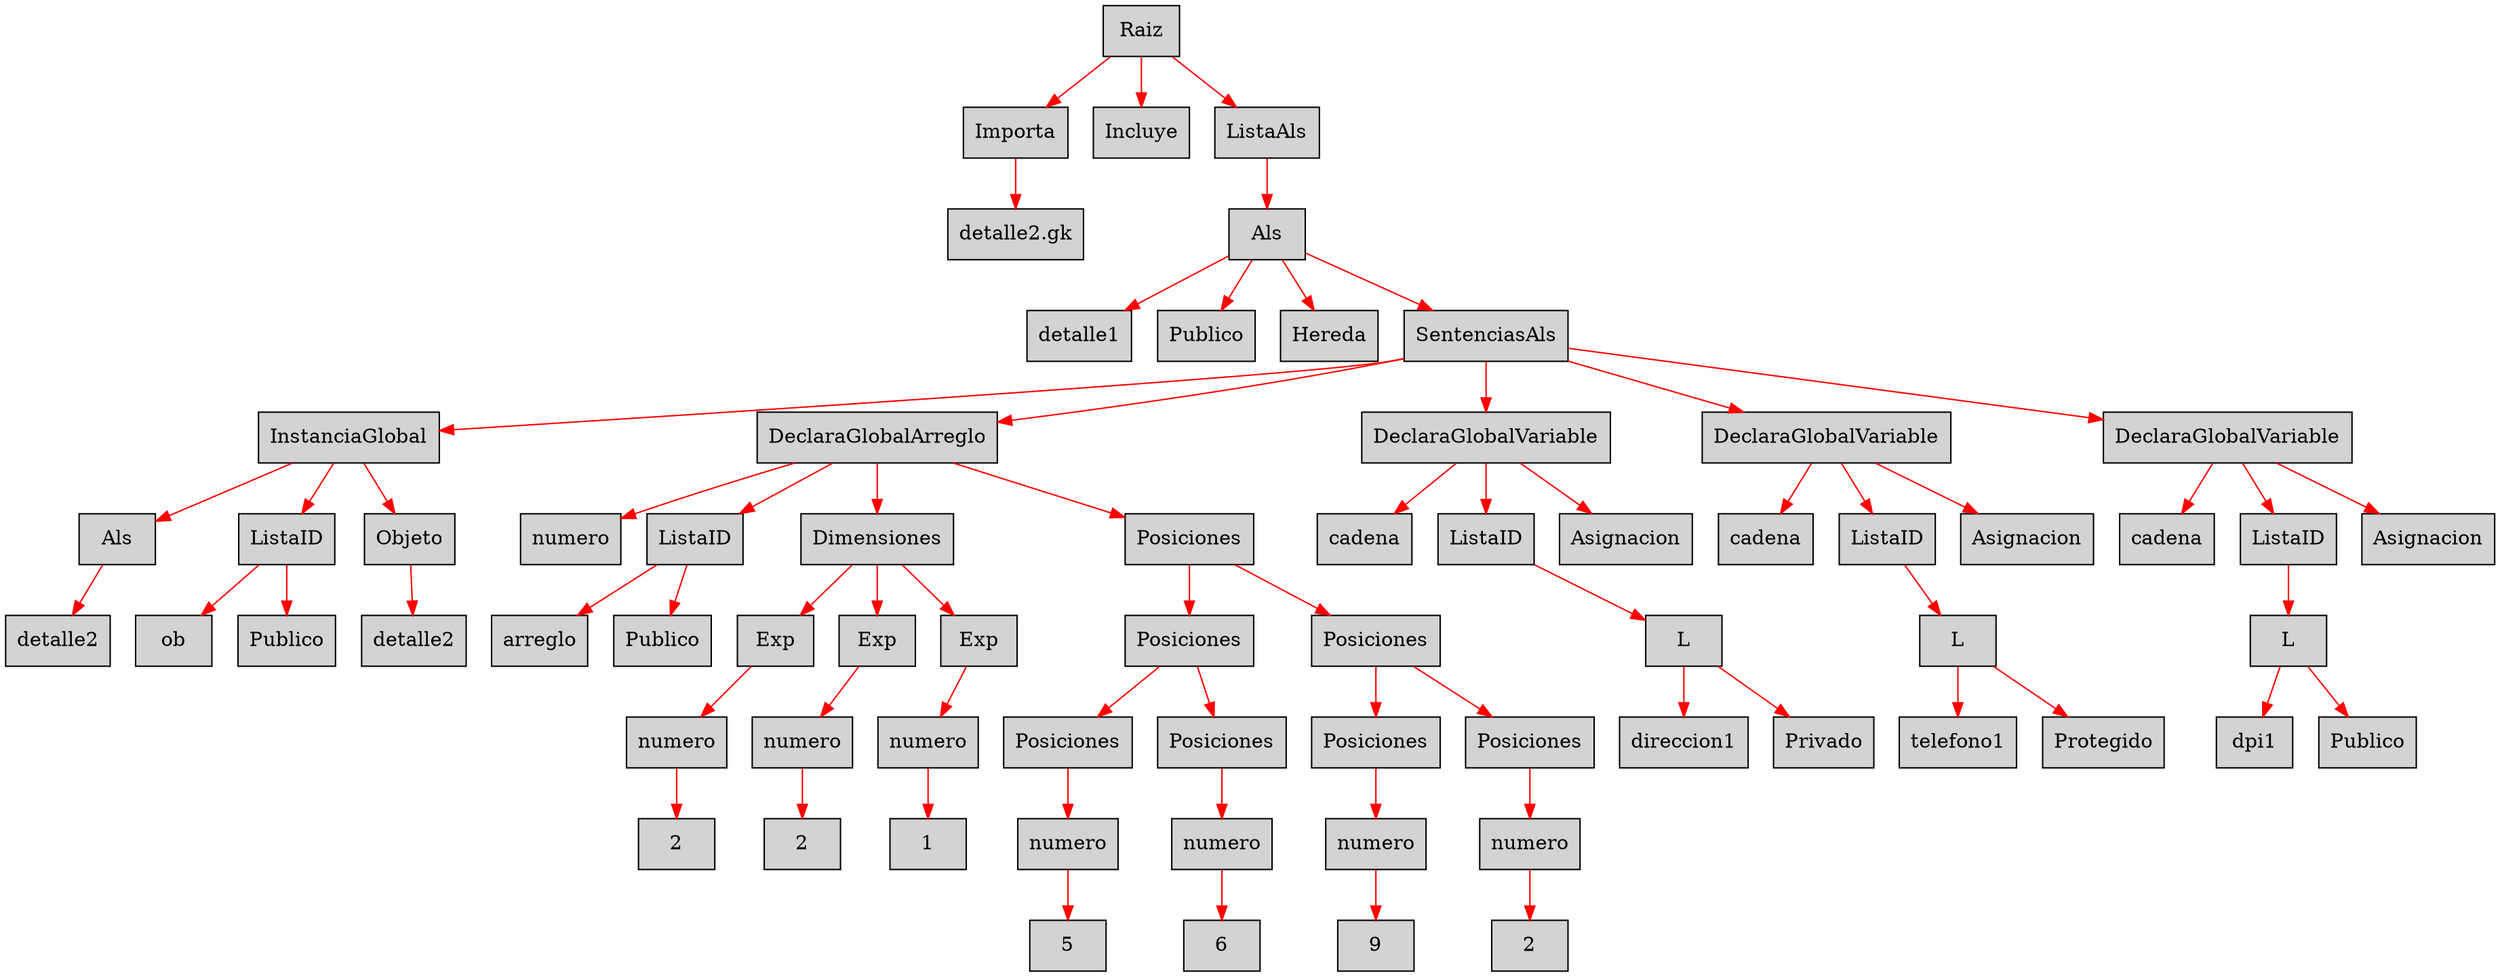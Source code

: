 digraph G {node[shape=box, style=filled]; edge[color=red]
node561251747[label="Raiz"];
 node561251747->node1947087513;node1947087513[label="Importa"];
 node1947087513->node531769519;node531769519[label="detalle2.gk"];
 node561251747->node837128555;node837128555[label="Incluye"];
 node561251747->node809358313;node809358313[label="ListaAls"];
 node809358313->node891463053;node891463053[label="Als"];
 node891463053->node995820758;node995820758[label="detalle1"];
 node891463053->node640201759;node640201759[label="Publico"];
 node891463053->node2027198888;node2027198888[label="Hereda"];
 node891463053->node1492796914;node1492796914[label="SentenciasAls"];
 node1492796914->node1004836751;node1004836751[label="InstanciaGlobal"];
 node1004836751->node1485784224;node1485784224[label="Als"];
 node1485784224->node80383936;node80383936[label="detalle2"];
 node1004836751->node236294014;node236294014[label="ListaID"];
 node236294014->node298990044;node298990044[label="ob"];
 node236294014->node861586690;node861586690[label="Publico"];
 node1004836751->node1673455654;node1673455654[label="Objeto"];
 node1673455654->node1098048848;node1098048848[label="detalle2"];
 node1492796914->node1097738363;node1097738363[label="DeclaraGlobalArreglo"];
 node1097738363->node611944321;node611944321[label="numero"];
 node1097738363->node814916848;node814916848[label="ListaID"];
 node814916848->node1713151959;node1713151959[label="arreglo"];
 node814916848->node1442930335;node1442930335[label="Publico"];
 node1097738363->node1051496017;node1051496017[label="Dimensiones"];
 node1051496017->node465311824;node465311824[label="Exp"];
 node465311824->node425512663;node425512663[label="numero"];
 node425512663->node1165332165;node1165332165[label="2"];
 node1051496017->node535911996;node535911996[label="Exp"];
 node535911996->node1693760266;node1693760266[label="numero"];
 node1693760266->node463596341;node463596341[label="2"];
 node1051496017->node1917537570;node1917537570[label="Exp"];
 node1917537570->node1742663145;node1742663145[label="numero"];
 node1742663145->node640886515;node640886515[label="1"];
 node1097738363->node853510467;node853510467[label="Posiciones"];
 node853510467->node441835623;node441835623[label="Posiciones"];
 node441835623->node175437665;node175437665[label="Posiciones"];
 node175437665->node894393442;node894393442[label="numero"];
 node894393442->node2073316889;node2073316889[label="5"];
 node441835623->node1316478932;node1316478932[label="Posiciones"];
 node1316478932->node1670768260;node1670768260[label="numero"];
 node1670768260->node754322136;node754322136[label="6"];
 node853510467->node1967881689;node1967881689[label="Posiciones"];
 node1967881689->node87201243;node87201243[label="Posiciones"];
 node87201243->node1231024703;node1231024703[label="numero"];
 node1231024703->node1440973062;node1440973062[label="9"];
 node1967881689->node2078837718;node2078837718[label="Posiciones"];
 node2078837718->node1793414461;node1793414461[label="numero"];
 node1793414461->node1545440340;node1545440340[label="2"];
 node1492796914->node356502880;node356502880[label="DeclaraGlobalVariable"];
 node356502880->node716587562;node716587562[label="cadena"];
 node356502880->node1782232828;node1782232828[label="ListaID"];
 node1782232828->node1517680835;node1517680835[label="L"];
 node1517680835->node835353120;node835353120[label="direccion1"];
 node1517680835->node703973665;node703973665[label="Privado"];
 node356502880->node373753781;node373753781[label="Asignacion"];
 node1492796914->node1669416542;node1669416542[label="DeclaraGlobalVariable"];
 node1669416542->node33045364;node33045364[label="cadena"];
 node1669416542->node105076395;node105076395[label="ListaID"];
 node105076395->node681022329;node681022329[label="L"];
 node681022329->node1103991683;node1103991683[label="telefono1"];
 node681022329->node28193621;node28193621[label="Protegido"];
 node1669416542->node499440581;node499440581[label="Asignacion"];
 node1492796914->node157060959;node157060959[label="DeclaraGlobalVariable"];
 node157060959->node614483068;node614483068[label="cadena"];
 node157060959->node1415900966;node1415900966[label="ListaID"];
 node1415900966->node1866800284;node1866800284[label="L"];
 node1866800284->node34492508;node34492508[label="dpi1"];
 node1866800284->node615212997;node615212997[label="Publico"];
 node157060959->node1464185257;node1464185257[label="Asignacion"];

}
